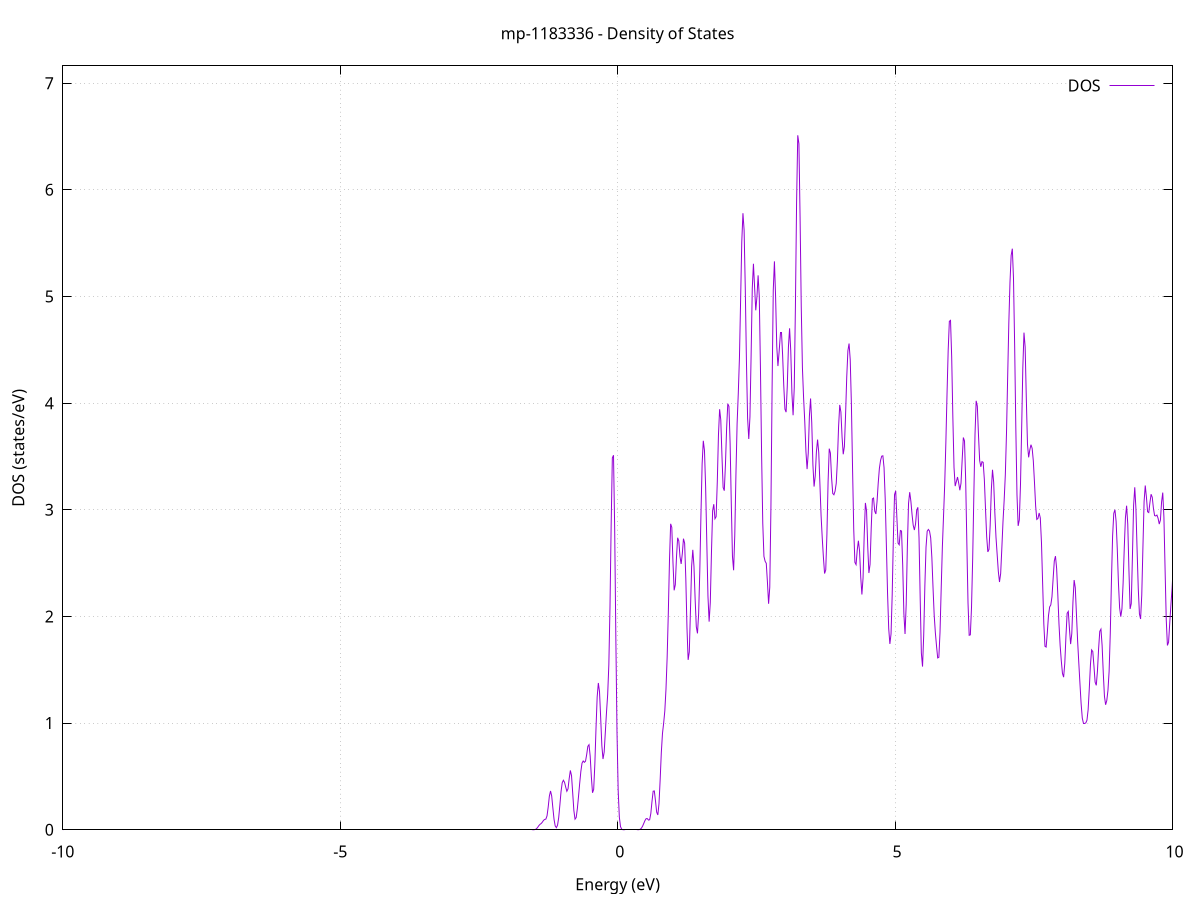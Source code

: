 set title 'mp-1183336 - Density of States'
set xlabel 'Energy (eV)'
set ylabel 'DOS (states/eV)'
set grid
set xrange [-10:10]
set yrange [0:7.162]
set xzeroaxis lt -1
set terminal png size 800,600
set output 'mp-1183336_dos_gnuplot.png'
plot '-' using 1:2 with lines title 'DOS'
-28.258300 0.000000
-28.237300 0.000000
-28.216300 0.000000
-28.195300 0.000000
-28.174300 0.000000
-28.153200 0.000000
-28.132200 0.000000
-28.111200 0.000000
-28.090200 0.000000
-28.069200 0.000000
-28.048200 0.000000
-28.027100 0.000000
-28.006100 0.000000
-27.985100 0.000000
-27.964100 0.000000
-27.943100 0.000000
-27.922100 0.000000
-27.901000 0.000000
-27.880000 0.000000
-27.859000 0.000000
-27.838000 0.000000
-27.817000 0.000000
-27.796000 0.000000
-27.774900 0.000000
-27.753900 0.000000
-27.732900 0.000000
-27.711900 0.000000
-27.690900 0.000000
-27.669900 0.000000
-27.648800 0.000000
-27.627800 0.000000
-27.606800 0.000000
-27.585800 0.000000
-27.564800 0.000000
-27.543800 0.000000
-27.522700 0.000000
-27.501700 0.000000
-27.480700 0.000000
-27.459700 0.000000
-27.438700 0.000000
-27.417700 0.000000
-27.396600 0.000000
-27.375600 0.000000
-27.354600 0.000000
-27.333600 0.000000
-27.312600 0.000000
-27.291600 0.000000
-27.270500 0.000000
-27.249500 0.000000
-27.228500 0.000000
-27.207500 0.000000
-27.186500 0.000000
-27.165400 0.000000
-27.144400 0.000000
-27.123400 0.000000
-27.102400 0.000000
-27.081400 0.000000
-27.060400 0.000000
-27.039300 0.000000
-27.018300 0.000000
-26.997300 0.000000
-26.976300 0.000000
-26.955300 0.000000
-26.934300 0.000000
-26.913200 0.000000
-26.892200 0.000000
-26.871200 0.000000
-26.850200 0.000000
-26.829200 0.000000
-26.808200 0.000000
-26.787100 0.000000
-26.766100 0.000000
-26.745100 0.000000
-26.724100 0.000000
-26.703100 0.000000
-26.682100 0.000000
-26.661000 0.000000
-26.640000 0.000000
-26.619000 0.000000
-26.598000 0.000000
-26.577000 0.000000
-26.556000 0.000000
-26.534900 0.000000
-26.513900 0.000000
-26.492900 0.000100
-26.471900 0.000700
-26.450900 0.006600
-26.429900 0.047400
-26.408800 0.251800
-26.387800 0.999600
-26.366800 3.003700
-26.345800 6.962300
-26.324800 12.809300
-26.303800 19.345900
-26.282700 24.530800
-26.261700 25.966700
-26.240700 22.266200
-26.219700 14.938700
-26.198700 7.639700
-26.177700 2.930700
-26.156600 0.835400
-26.135600 0.175900
-26.114600 0.027200
-26.093600 0.003100
-26.072600 0.000300
-26.051600 0.000000
-26.030500 0.000000
-26.009500 0.000000
-25.988500 0.000000
-25.967500 0.000000
-25.946500 0.000000
-25.925500 0.000000
-25.904400 0.000000
-25.883400 0.000000
-25.862400 0.000000
-25.841400 0.000000
-25.820400 0.000000
-25.799300 0.000000
-25.778300 0.000000
-25.757300 0.000000
-25.736300 0.000000
-25.715300 0.000000
-25.694300 0.000000
-25.673200 0.000000
-25.652200 0.000000
-25.631200 0.000000
-25.610200 0.000000
-25.589200 0.000000
-25.568200 0.000000
-25.547100 0.000000
-25.526100 0.000000
-25.505100 0.000000
-25.484100 0.000000
-25.463100 0.000000
-25.442100 0.000000
-25.421000 0.000000
-25.400000 0.000000
-25.379000 0.000000
-25.358000 0.000000
-25.337000 0.000000
-25.316000 0.000000
-25.294900 0.000000
-25.273900 0.000000
-25.252900 0.000000
-25.231900 0.000000
-25.210900 0.000000
-25.189900 0.000000
-25.168800 0.000000
-25.147800 0.000000
-25.126800 0.000000
-25.105800 0.000000
-25.084800 0.000000
-25.063800 0.000000
-25.042700 0.000000
-25.021700 0.000000
-25.000700 0.000000
-24.979700 0.000000
-24.958700 0.000000
-24.937700 0.000000
-24.916600 0.000000
-24.895600 0.000000
-24.874600 0.000000
-24.853600 0.000000
-24.832600 0.000000
-24.811600 0.000800
-24.790500 0.009600
-24.769500 0.086000
-24.748500 0.546600
-24.727500 2.463600
-24.706500 7.884000
-24.685500 17.921300
-24.664400 28.945300
-24.643400 33.225400
-24.622400 27.107500
-24.601400 15.719000
-24.580400 6.477500
-24.559300 1.896400
-24.538300 0.394300
-24.517300 0.058200
-24.496300 0.006100
-24.475300 0.000500
-24.454300 0.000000
-24.433200 0.000000
-24.412200 0.000000
-24.391200 0.000000
-24.370200 0.000000
-24.349200 0.000000
-24.328200 0.000000
-24.307100 0.000000
-24.286100 0.000000
-24.265100 0.000000
-24.244100 0.000000
-24.223100 0.000000
-24.202100 0.000000
-24.181000 0.000000
-24.160000 0.000000
-24.139000 0.000000
-24.118000 0.000000
-24.097000 0.000000
-24.076000 0.000000
-24.054900 0.000000
-24.033900 0.000000
-24.012900 0.000000
-23.991900 0.000000
-23.970900 0.000000
-23.949900 0.000000
-23.928800 0.000000
-23.907800 0.000000
-23.886800 0.000000
-23.865800 0.000000
-23.844800 0.000000
-23.823800 0.000000
-23.802700 0.000000
-23.781700 0.000000
-23.760700 0.000000
-23.739700 0.000000
-23.718700 0.000000
-23.697700 0.000000
-23.676600 0.000000
-23.655600 0.000000
-23.634600 0.000000
-23.613600 0.000000
-23.592600 0.000000
-23.571600 0.000000
-23.550500 0.000000
-23.529500 0.000000
-23.508500 0.000000
-23.487500 0.000000
-23.466500 0.000000
-23.445500 0.000000
-23.424400 0.000000
-23.403400 0.000000
-23.382400 0.000000
-23.361400 0.000000
-23.340400 0.000000
-23.319400 0.000000
-23.298300 0.000000
-23.277300 0.000000
-23.256300 0.000000
-23.235300 0.000000
-23.214300 0.000000
-23.193200 0.000000
-23.172200 0.000000
-23.151200 0.000000
-23.130200 0.000000
-23.109200 0.000000
-23.088200 0.000000
-23.067100 0.000000
-23.046100 0.000000
-23.025100 0.000000
-23.004100 0.000000
-22.983100 0.000000
-22.962100 0.000000
-22.941000 0.000000
-22.920000 0.000000
-22.899000 0.000000
-22.878000 0.000000
-22.857000 0.000000
-22.836000 0.000000
-22.814900 0.000000
-22.793900 0.000000
-22.772900 0.000000
-22.751900 0.000000
-22.730900 0.000000
-22.709900 0.000000
-22.688800 0.000000
-22.667800 0.000000
-22.646800 0.000000
-22.625800 0.000000
-22.604800 0.000000
-22.583800 0.000000
-22.562700 0.000000
-22.541700 0.000000
-22.520700 0.000000
-22.499700 0.000000
-22.478700 0.000000
-22.457700 0.000000
-22.436600 0.000000
-22.415600 0.000000
-22.394600 0.000000
-22.373600 0.000000
-22.352600 0.000000
-22.331600 0.000000
-22.310500 0.000000
-22.289500 0.000000
-22.268500 0.000000
-22.247500 0.000000
-22.226500 0.000000
-22.205500 0.000000
-22.184400 0.000000
-22.163400 0.000000
-22.142400 0.000000
-22.121400 0.000000
-22.100400 0.000000
-22.079400 0.000000
-22.058300 0.000000
-22.037300 0.000000
-22.016300 0.000000
-21.995300 0.000000
-21.974300 0.000000
-21.953200 0.000000
-21.932200 0.000000
-21.911200 0.000000
-21.890200 0.000000
-21.869200 0.000000
-21.848200 0.000000
-21.827100 0.000000
-21.806100 0.000000
-21.785100 0.000000
-21.764100 0.000000
-21.743100 0.000000
-21.722100 0.000000
-21.701000 0.000000
-21.680000 0.000000
-21.659000 0.000000
-21.638000 0.000000
-21.617000 0.000000
-21.596000 0.000000
-21.574900 0.000000
-21.553900 0.000000
-21.532900 0.000000
-21.511900 0.000000
-21.490900 0.000000
-21.469900 0.000000
-21.448800 0.000000
-21.427800 0.000000
-21.406800 0.000000
-21.385800 0.000000
-21.364800 0.000000
-21.343800 0.000000
-21.322700 0.000000
-21.301700 0.000000
-21.280700 0.000000
-21.259700 0.000000
-21.238700 0.000000
-21.217700 0.000000
-21.196600 0.000000
-21.175600 0.000000
-21.154600 0.000000
-21.133600 0.000000
-21.112600 0.000000
-21.091600 0.000000
-21.070500 0.000000
-21.049500 0.000000
-21.028500 0.000000
-21.007500 0.000000
-20.986500 0.000000
-20.965500 0.000000
-20.944400 0.000000
-20.923400 0.000000
-20.902400 0.000000
-20.881400 0.000000
-20.860400 0.000000
-20.839400 0.000000
-20.818300 0.000000
-20.797300 0.000000
-20.776300 0.000000
-20.755300 0.000000
-20.734300 0.000000
-20.713300 0.000000
-20.692200 0.000000
-20.671200 0.000000
-20.650200 0.000000
-20.629200 0.000000
-20.608200 0.000000
-20.587100 0.000000
-20.566100 0.000000
-20.545100 0.000000
-20.524100 0.000000
-20.503100 0.000000
-20.482100 0.000000
-20.461000 0.000000
-20.440000 0.000000
-20.419000 0.000000
-20.398000 0.000000
-20.377000 0.000000
-20.356000 0.000000
-20.334900 0.000000
-20.313900 0.000000
-20.292900 0.000000
-20.271900 0.000000
-20.250900 0.000000
-20.229900 0.000000
-20.208800 0.000000
-20.187800 0.000000
-20.166800 0.000000
-20.145800 0.000000
-20.124800 0.000000
-20.103800 0.000000
-20.082700 0.000000
-20.061700 0.000000
-20.040700 0.000000
-20.019700 0.000000
-19.998700 0.000000
-19.977700 0.000000
-19.956600 0.000000
-19.935600 0.000000
-19.914600 0.000000
-19.893600 0.000000
-19.872600 0.000000
-19.851600 0.000000
-19.830500 0.000000
-19.809500 0.000000
-19.788500 0.000000
-19.767500 0.000000
-19.746500 0.000000
-19.725500 0.000000
-19.704400 0.000000
-19.683400 0.000000
-19.662400 0.000000
-19.641400 0.000000
-19.620400 0.000000
-19.599400 0.000000
-19.578300 0.000000
-19.557300 0.000000
-19.536300 0.000000
-19.515300 0.000000
-19.494300 0.000000
-19.473300 0.000000
-19.452200 0.000000
-19.431200 0.000000
-19.410200 0.000000
-19.389200 0.000000
-19.368200 0.000000
-19.347200 0.000000
-19.326100 0.000000
-19.305100 0.000000
-19.284100 0.000000
-19.263100 0.000000
-19.242100 0.000000
-19.221000 0.000000
-19.200000 0.000000
-19.179000 0.000000
-19.158000 0.000000
-19.137000 0.000000
-19.116000 0.000000
-19.094900 0.000000
-19.073900 0.000000
-19.052900 0.000000
-19.031900 0.000000
-19.010900 0.000000
-18.989900 0.000000
-18.968800 0.000000
-18.947800 0.000000
-18.926800 0.000000
-18.905800 0.000000
-18.884800 0.000000
-18.863800 0.000000
-18.842700 0.000000
-18.821700 0.000000
-18.800700 0.000000
-18.779700 0.000000
-18.758700 0.000000
-18.737700 0.000000
-18.716600 0.000000
-18.695600 0.000000
-18.674600 0.000000
-18.653600 0.000000
-18.632600 0.000000
-18.611600 0.000000
-18.590500 0.000000
-18.569500 0.000000
-18.548500 0.000000
-18.527500 0.000000
-18.506500 0.000000
-18.485500 0.000000
-18.464400 0.000000
-18.443400 0.000000
-18.422400 0.000000
-18.401400 0.000000
-18.380400 0.000000
-18.359400 0.000000
-18.338300 0.000000
-18.317300 0.000000
-18.296300 0.000000
-18.275300 0.000000
-18.254300 0.000000
-18.233300 0.000000
-18.212200 0.000000
-18.191200 0.000000
-18.170200 0.000000
-18.149200 0.000000
-18.128200 0.000000
-18.107200 0.000000
-18.086100 0.000000
-18.065100 0.000000
-18.044100 0.000000
-18.023100 0.000000
-18.002100 0.000000
-17.981000 0.000000
-17.960000 0.000000
-17.939000 0.000000
-17.918000 0.000000
-17.897000 0.000000
-17.876000 0.000000
-17.854900 0.000000
-17.833900 0.000000
-17.812900 0.000000
-17.791900 0.000000
-17.770900 0.000000
-17.749900 0.000000
-17.728800 0.000000
-17.707800 0.000000
-17.686800 0.000000
-17.665800 0.000000
-17.644800 0.000000
-17.623800 0.000000
-17.602700 0.000000
-17.581700 0.000000
-17.560700 0.000000
-17.539700 0.000000
-17.518700 0.000000
-17.497700 0.000000
-17.476600 0.000000
-17.455600 0.000000
-17.434600 0.000000
-17.413600 0.000000
-17.392600 0.000000
-17.371600 0.000000
-17.350500 0.000000
-17.329500 0.000000
-17.308500 0.000000
-17.287500 0.000000
-17.266500 0.000000
-17.245500 0.000000
-17.224400 0.000000
-17.203400 0.000000
-17.182400 0.000000
-17.161400 0.000000
-17.140400 0.000000
-17.119400 0.000000
-17.098300 0.000000
-17.077300 0.000000
-17.056300 0.000000
-17.035300 0.000000
-17.014300 0.000000
-16.993300 0.000000
-16.972200 0.000000
-16.951200 0.000000
-16.930200 0.000000
-16.909200 0.000000
-16.888200 0.000000
-16.867200 0.000000
-16.846100 0.000000
-16.825100 0.000000
-16.804100 0.000000
-16.783100 0.000000
-16.762100 0.000000
-16.741100 0.000000
-16.720000 0.000000
-16.699000 0.000000
-16.678000 0.000000
-16.657000 0.000000
-16.636000 0.000000
-16.614900 0.000000
-16.593900 0.000000
-16.572900 0.000000
-16.551900 0.000000
-16.530900 0.000000
-16.509900 0.000000
-16.488800 0.000000
-16.467800 0.000000
-16.446800 0.000000
-16.425800 0.000000
-16.404800 0.000000
-16.383800 0.000000
-16.362700 0.000000
-16.341700 0.000000
-16.320700 0.000000
-16.299700 0.000000
-16.278700 0.000000
-16.257700 0.000000
-16.236600 0.000000
-16.215600 0.000000
-16.194600 0.000000
-16.173600 0.000000
-16.152600 0.000000
-16.131600 0.000000
-16.110500 0.000000
-16.089500 0.000000
-16.068500 0.000000
-16.047500 0.000000
-16.026500 0.000000
-16.005500 0.000000
-15.984400 0.000000
-15.963400 0.000000
-15.942400 0.000000
-15.921400 0.000000
-15.900400 0.000000
-15.879400 0.000000
-15.858300 0.000000
-15.837300 0.000000
-15.816300 0.000000
-15.795300 0.000000
-15.774300 0.000000
-15.753300 0.000000
-15.732200 0.000000
-15.711200 0.000000
-15.690200 0.000000
-15.669200 0.000000
-15.648200 0.000000
-15.627200 0.000000
-15.606100 0.000000
-15.585100 0.000000
-15.564100 0.000000
-15.543100 0.000000
-15.522100 0.000000
-15.501100 0.000000
-15.480000 0.000000
-15.459000 0.000000
-15.438000 0.000000
-15.417000 0.000000
-15.396000 0.000000
-15.374900 0.000000
-15.353900 0.000000
-15.332900 0.000000
-15.311900 0.000000
-15.290900 0.000000
-15.269900 0.000000
-15.248800 0.000000
-15.227800 0.000000
-15.206800 0.000000
-15.185800 0.000000
-15.164800 0.000000
-15.143800 0.000000
-15.122700 0.000000
-15.101700 0.000000
-15.080700 0.000000
-15.059700 0.000000
-15.038700 0.000000
-15.017700 0.000000
-14.996600 0.000000
-14.975600 0.000000
-14.954600 0.000000
-14.933600 0.000000
-14.912600 0.000000
-14.891600 0.000000
-14.870500 0.000000
-14.849500 0.000000
-14.828500 0.000000
-14.807500 0.000000
-14.786500 0.000000
-14.765500 0.000000
-14.744400 0.000000
-14.723400 0.000000
-14.702400 0.000000
-14.681400 0.000000
-14.660400 0.000000
-14.639400 0.000000
-14.618300 0.000000
-14.597300 0.000000
-14.576300 0.000000
-14.555300 0.000000
-14.534300 0.000000
-14.513300 0.000000
-14.492200 0.000000
-14.471200 0.000000
-14.450200 0.000000
-14.429200 0.000000
-14.408200 0.000000
-14.387200 0.000000
-14.366100 0.000000
-14.345100 0.000000
-14.324100 0.000000
-14.303100 0.000000
-14.282100 0.000000
-14.261100 0.000000
-14.240000 0.000000
-14.219000 0.000000
-14.198000 0.000000
-14.177000 0.000000
-14.156000 0.000000
-14.135000 0.000000
-14.113900 0.000000
-14.092900 0.000000
-14.071900 0.000000
-14.050900 0.000000
-14.029900 0.000000
-14.008800 0.000000
-13.987800 0.000000
-13.966800 0.000000
-13.945800 0.000000
-13.924800 0.000000
-13.903800 0.000000
-13.882700 0.000000
-13.861700 0.000000
-13.840700 0.000000
-13.819700 0.000000
-13.798700 0.000000
-13.777700 0.000000
-13.756600 0.000000
-13.735600 0.000000
-13.714600 0.000000
-13.693600 0.000000
-13.672600 0.000000
-13.651600 0.000000
-13.630500 0.000000
-13.609500 0.000000
-13.588500 0.000000
-13.567500 0.000000
-13.546500 0.000000
-13.525500 0.000000
-13.504400 0.000000
-13.483400 0.000000
-13.462400 0.000000
-13.441400 0.000000
-13.420400 0.000000
-13.399400 0.000000
-13.378300 0.000000
-13.357300 0.000000
-13.336300 0.000000
-13.315300 0.000000
-13.294300 0.000000
-13.273300 0.000000
-13.252200 0.000000
-13.231200 0.000000
-13.210200 0.000000
-13.189200 0.000000
-13.168200 0.000000
-13.147200 0.000000
-13.126100 0.000000
-13.105100 0.000000
-13.084100 0.000000
-13.063100 0.000000
-13.042100 0.000000
-13.021100 0.000000
-13.000000 0.000000
-12.979000 0.000000
-12.958000 0.000000
-12.937000 0.000000
-12.916000 0.000000
-12.895000 0.000000
-12.873900 0.000000
-12.852900 0.000000
-12.831900 0.000000
-12.810900 0.000000
-12.789900 0.000000
-12.768900 0.000000
-12.747800 0.000000
-12.726800 0.000000
-12.705800 0.000000
-12.684800 0.000000
-12.663800 0.000000
-12.642700 0.000000
-12.621700 0.000000
-12.600700 0.000000
-12.579700 0.000000
-12.558700 0.000000
-12.537700 0.000000
-12.516600 0.000000
-12.495600 0.000000
-12.474600 0.000000
-12.453600 0.000000
-12.432600 0.000000
-12.411600 0.000000
-12.390500 0.000000
-12.369500 0.000000
-12.348500 0.000000
-12.327500 0.000000
-12.306500 0.000000
-12.285500 0.000000
-12.264400 0.000000
-12.243400 0.000000
-12.222400 0.000000
-12.201400 0.000000
-12.180400 0.000100
-12.159400 0.000600
-12.138300 0.004700
-12.117300 0.026800
-12.096300 0.112400
-12.075300 0.352000
-12.054300 0.838500
-12.033300 1.568100
-12.012200 2.422600
-11.991200 3.296500
-11.970200 4.200200
-11.949200 5.225800
-11.928200 6.440200
-11.907200 7.741700
-11.886100 8.860100
-11.865100 9.639900
-11.844100 10.228500
-11.823100 10.886500
-11.802100 11.762700
-11.781100 12.759500
-11.760000 13.387800
-11.739000 13.023000
-11.718000 11.627800
-11.697000 10.053800
-11.676000 9.315500
-11.655000 9.640000
-11.633900 10.488000
-11.612900 11.357600
-11.591900 12.227600
-11.570900 13.194200
-11.549900 14.014700
-11.528900 14.366700
-11.507800 14.399500
-11.486800 14.630700
-11.465800 15.341300
-11.444800 16.432700
-11.423800 17.849900
-11.402700 19.607000
-11.381700 21.196200
-11.360700 21.387200
-11.339700 19.034400
-11.318700 14.260500
-11.297700 8.685500
-11.276600 4.193100
-11.255600 1.574600
-11.234600 0.453000
-11.213600 0.098600
-11.192600 0.016100
-11.171600 0.001900
-11.150500 0.000200
-11.129500 0.000000
-11.108500 0.000000
-11.087500 0.000000
-11.066500 0.000000
-11.045500 0.000000
-11.024400 0.000000
-11.003400 0.000000
-10.982400 0.000000
-10.961400 0.000000
-10.940400 0.000000
-10.919400 0.000000
-10.898300 0.000000
-10.877300 0.000000
-10.856300 0.000000
-10.835300 0.000000
-10.814300 0.000000
-10.793300 0.000000
-10.772200 0.000000
-10.751200 0.000000
-10.730200 0.000000
-10.709200 0.000000
-10.688200 0.000000
-10.667200 0.000000
-10.646100 0.000000
-10.625100 0.000000
-10.604100 0.000000
-10.583100 0.000000
-10.562100 0.000000
-10.541100 0.000000
-10.520000 0.000000
-10.499000 0.000000
-10.478000 0.000000
-10.457000 0.000000
-10.436000 0.000000
-10.415000 0.000000
-10.393900 0.000000
-10.372900 0.000000
-10.351900 0.000000
-10.330900 0.000000
-10.309900 0.000000
-10.288900 0.000000
-10.267800 0.000000
-10.246800 0.000000
-10.225800 0.000000
-10.204800 0.000000
-10.183800 0.000000
-10.162800 0.000000
-10.141700 0.000000
-10.120700 0.000000
-10.099700 0.000000
-10.078700 0.000000
-10.057700 0.000000
-10.036600 0.000000
-10.015600 0.000000
-9.994600 0.000000
-9.973600 0.000000
-9.952600 0.000000
-9.931600 0.000000
-9.910500 0.000000
-9.889500 0.000000
-9.868500 0.000000
-9.847500 0.000000
-9.826500 0.000000
-9.805500 0.000000
-9.784400 0.000000
-9.763400 0.000000
-9.742400 0.000000
-9.721400 0.000000
-9.700400 0.000000
-9.679400 0.000000
-9.658300 0.000000
-9.637300 0.000000
-9.616300 0.000000
-9.595300 0.000000
-9.574300 0.000000
-9.553300 0.000000
-9.532200 0.000000
-9.511200 0.000000
-9.490200 0.000000
-9.469200 0.000000
-9.448200 0.000000
-9.427200 0.000000
-9.406100 0.000000
-9.385100 0.000000
-9.364100 0.000000
-9.343100 0.000000
-9.322100 0.000000
-9.301100 0.000000
-9.280000 0.000000
-9.259000 0.000000
-9.238000 0.000000
-9.217000 0.000000
-9.196000 0.000000
-9.175000 0.000000
-9.153900 0.000000
-9.132900 0.000000
-9.111900 0.000000
-9.090900 0.000000
-9.069900 0.000000
-9.048900 0.000000
-9.027800 0.000000
-9.006800 0.000000
-8.985800 0.000000
-8.964800 0.000000
-8.943800 0.000000
-8.922800 0.000000
-8.901700 0.000000
-8.880700 0.000000
-8.859700 0.000000
-8.838700 0.000000
-8.817700 0.000000
-8.796600 0.000000
-8.775600 0.000000
-8.754600 0.000000
-8.733600 0.000000
-8.712600 0.000000
-8.691600 0.000000
-8.670500 0.000000
-8.649500 0.000000
-8.628500 0.000000
-8.607500 0.000000
-8.586500 0.000000
-8.565500 0.000000
-8.544400 0.000000
-8.523400 0.000000
-8.502400 0.000000
-8.481400 0.000000
-8.460400 0.000000
-8.439400 0.000000
-8.418300 0.000000
-8.397300 0.000000
-8.376300 0.000000
-8.355300 0.000000
-8.334300 0.000000
-8.313300 0.000000
-8.292200 0.000000
-8.271200 0.000000
-8.250200 0.000000
-8.229200 0.000000
-8.208200 0.000000
-8.187200 0.000000
-8.166100 0.000000
-8.145100 0.000000
-8.124100 0.000000
-8.103100 0.000000
-8.082100 0.000000
-8.061100 0.000000
-8.040000 0.000000
-8.019000 0.000000
-7.998000 0.000000
-7.977000 0.000000
-7.956000 0.000000
-7.935000 0.000000
-7.913900 0.000000
-7.892900 0.000000
-7.871900 0.000000
-7.850900 0.000000
-7.829900 0.000000
-7.808900 0.000000
-7.787800 0.000000
-7.766800 0.000000
-7.745800 0.000000
-7.724800 0.000000
-7.703800 0.000000
-7.682800 0.000000
-7.661700 0.000000
-7.640700 0.000000
-7.619700 0.000000
-7.598700 0.000000
-7.577700 0.000000
-7.556700 0.000000
-7.535600 0.000000
-7.514600 0.000000
-7.493600 0.000000
-7.472600 0.000000
-7.451600 0.000000
-7.430500 0.000000
-7.409500 0.000000
-7.388500 0.000000
-7.367500 0.000000
-7.346500 0.000000
-7.325500 0.000000
-7.304400 0.000000
-7.283400 0.000000
-7.262400 0.000000
-7.241400 0.000000
-7.220400 0.000000
-7.199400 0.000000
-7.178300 0.000000
-7.157300 0.000000
-7.136300 0.000000
-7.115300 0.000000
-7.094300 0.000000
-7.073300 0.000000
-7.052200 0.000000
-7.031200 0.000000
-7.010200 0.000000
-6.989200 0.000000
-6.968200 0.000000
-6.947200 0.000000
-6.926100 0.000000
-6.905100 0.000000
-6.884100 0.000000
-6.863100 0.000000
-6.842100 0.000000
-6.821100 0.000000
-6.800000 0.000000
-6.779000 0.000000
-6.758000 0.000000
-6.737000 0.000000
-6.716000 0.000000
-6.695000 0.000000
-6.673900 0.000000
-6.652900 0.000000
-6.631900 0.000000
-6.610900 0.000000
-6.589900 0.000000
-6.568900 0.000000
-6.547800 0.000000
-6.526800 0.000000
-6.505800 0.000000
-6.484800 0.000000
-6.463800 0.000000
-6.442800 0.000000
-6.421700 0.000000
-6.400700 0.000000
-6.379700 0.000000
-6.358700 0.000000
-6.337700 0.000000
-6.316700 0.000000
-6.295600 0.000000
-6.274600 0.000000
-6.253600 0.000000
-6.232600 0.000000
-6.211600 0.000000
-6.190600 0.000000
-6.169500 0.000000
-6.148500 0.000000
-6.127500 0.000000
-6.106500 0.000000
-6.085500 0.000000
-6.064400 0.000000
-6.043400 0.000000
-6.022400 0.000000
-6.001400 0.000000
-5.980400 0.000000
-5.959400 0.000000
-5.938300 0.000000
-5.917300 0.000000
-5.896300 0.000000
-5.875300 0.000000
-5.854300 0.000000
-5.833300 0.000000
-5.812200 0.000000
-5.791200 0.000000
-5.770200 0.000000
-5.749200 0.000000
-5.728200 0.000000
-5.707200 0.000000
-5.686100 0.000000
-5.665100 0.000000
-5.644100 0.000000
-5.623100 0.000000
-5.602100 0.000000
-5.581100 0.000000
-5.560000 0.000000
-5.539000 0.000000
-5.518000 0.000000
-5.497000 0.000000
-5.476000 0.000000
-5.455000 0.000000
-5.433900 0.000000
-5.412900 0.000000
-5.391900 0.000000
-5.370900 0.000000
-5.349900 0.000000
-5.328900 0.000000
-5.307800 0.000000
-5.286800 0.000000
-5.265800 0.000000
-5.244800 0.000000
-5.223800 0.000000
-5.202800 0.000000
-5.181700 0.000000
-5.160700 0.000000
-5.139700 0.000000
-5.118700 0.000000
-5.097700 0.000000
-5.076700 0.000000
-5.055600 0.000000
-5.034600 0.000000
-5.013600 0.000000
-4.992600 0.000000
-4.971600 0.000000
-4.950600 0.000000
-4.929500 0.000000
-4.908500 0.000000
-4.887500 0.000000
-4.866500 0.000000
-4.845500 0.000000
-4.824400 0.000000
-4.803400 0.000000
-4.782400 0.000000
-4.761400 0.000000
-4.740400 0.000000
-4.719400 0.000000
-4.698300 0.000000
-4.677300 0.000000
-4.656300 0.000000
-4.635300 0.000000
-4.614300 0.000000
-4.593300 0.000000
-4.572200 0.000000
-4.551200 0.000000
-4.530200 0.000000
-4.509200 0.000000
-4.488200 0.000000
-4.467200 0.000000
-4.446100 0.000000
-4.425100 0.000000
-4.404100 0.000000
-4.383100 0.000000
-4.362100 0.000000
-4.341100 0.000000
-4.320000 0.000000
-4.299000 0.000000
-4.278000 0.000000
-4.257000 0.000000
-4.236000 0.000000
-4.215000 0.000000
-4.193900 0.000000
-4.172900 0.000000
-4.151900 0.000000
-4.130900 0.000000
-4.109900 0.000000
-4.088900 0.000000
-4.067800 0.000000
-4.046800 0.000000
-4.025800 0.000000
-4.004800 0.000000
-3.983800 0.000000
-3.962800 0.000000
-3.941700 0.000000
-3.920700 0.000000
-3.899700 0.000000
-3.878700 0.000000
-3.857700 0.000000
-3.836700 0.000000
-3.815600 0.000000
-3.794600 0.000000
-3.773600 0.000000
-3.752600 0.000000
-3.731600 0.000000
-3.710600 0.000000
-3.689500 0.000000
-3.668500 0.000000
-3.647500 0.000000
-3.626500 0.000000
-3.605500 0.000000
-3.584500 0.000000
-3.563400 0.000000
-3.542400 0.000000
-3.521400 0.000000
-3.500400 0.000000
-3.479400 0.000000
-3.458300 0.000000
-3.437300 0.000000
-3.416300 0.000000
-3.395300 0.000000
-3.374300 0.000000
-3.353300 0.000000
-3.332200 0.000000
-3.311200 0.000000
-3.290200 0.000000
-3.269200 0.000000
-3.248200 0.000000
-3.227200 0.000000
-3.206100 0.000000
-3.185100 0.000000
-3.164100 0.000000
-3.143100 0.000000
-3.122100 0.000000
-3.101100 0.000000
-3.080000 0.000000
-3.059000 0.000000
-3.038000 0.000000
-3.017000 0.000000
-2.996000 0.000000
-2.975000 0.000000
-2.953900 0.000000
-2.932900 0.000000
-2.911900 0.000000
-2.890900 0.000000
-2.869900 0.000000
-2.848900 0.000000
-2.827800 0.000000
-2.806800 0.000000
-2.785800 0.000000
-2.764800 0.000000
-2.743800 0.000000
-2.722800 0.000000
-2.701700 0.000000
-2.680700 0.000000
-2.659700 0.000000
-2.638700 0.000000
-2.617700 0.000000
-2.596700 0.000000
-2.575600 0.000000
-2.554600 0.000000
-2.533600 0.000000
-2.512600 0.000000
-2.491600 0.000000
-2.470600 0.000000
-2.449500 0.000000
-2.428500 0.000000
-2.407500 0.000000
-2.386500 0.000000
-2.365500 0.000000
-2.344500 0.000000
-2.323400 0.000000
-2.302400 0.000000
-2.281400 0.000000
-2.260400 0.000000
-2.239400 0.000000
-2.218300 0.000000
-2.197300 0.000000
-2.176300 0.000000
-2.155300 0.000000
-2.134300 0.000000
-2.113300 0.000000
-2.092200 0.000000
-2.071200 0.000000
-2.050200 0.000000
-2.029200 0.000000
-2.008200 0.000000
-1.987200 0.000000
-1.966100 0.000000
-1.945100 0.000000
-1.924100 0.000000
-1.903100 0.000000
-1.882100 0.000000
-1.861100 0.000000
-1.840000 0.000000
-1.819000 0.000000
-1.798000 0.000000
-1.777000 0.000000
-1.756000 0.000000
-1.735000 0.000000
-1.713900 0.000000
-1.692900 0.000000
-1.671900 0.000000
-1.650900 0.000000
-1.629900 0.000000
-1.608900 0.000000
-1.587800 0.000000
-1.566800 0.000000
-1.545800 0.000000
-1.524800 0.000100
-1.503800 0.000700
-1.482800 0.003100
-1.461700 0.010100
-1.440700 0.023300
-1.419700 0.039300
-1.398700 0.051000
-1.377700 0.058900
-1.356700 0.071700
-1.335600 0.088500
-1.314600 0.096800
-1.293600 0.100100
-1.272600 0.130900
-1.251600 0.213000
-1.230600 0.315100
-1.209500 0.363800
-1.188500 0.316200
-1.167500 0.204700
-1.146500 0.098200
-1.125500 0.036500
-1.104500 0.019700
-1.083400 0.042900
-1.062400 0.113700
-1.041400 0.230800
-1.020400 0.356800
-0.999400 0.440000
-0.978400 0.464200
-0.957300 0.445600
-0.936300 0.400700
-0.915300 0.361000
-0.894300 0.383800
-0.873300 0.479900
-0.852200 0.556300
-0.831200 0.507300
-0.810200 0.345800
-0.789200 0.181200
-0.768200 0.099400
-0.747200 0.114400
-0.726100 0.198100
-0.705100 0.313400
-0.684100 0.434900
-0.663100 0.547200
-0.642100 0.624500
-0.621100 0.645100
-0.600000 0.632300
-0.579000 0.643000
-0.558000 0.704900
-0.537000 0.782400
-0.516000 0.797700
-0.495000 0.691400
-0.473900 0.496400
-0.452900 0.346900
-0.431900 0.378300
-0.410900 0.615000
-0.389900 0.954400
-0.368900 1.246600
-0.347800 1.376100
-0.326800 1.294200
-0.305800 1.050300
-0.284800 0.789600
-0.263800 0.663300
-0.242800 0.728600
-0.221700 0.916000
-0.200700 1.102900
-0.179700 1.267300
-0.158700 1.547300
-0.137700 2.096300
-0.116700 2.862700
-0.095600 3.486800
-0.074600 3.511400
-0.053600 2.826300
-0.032600 1.803000
-0.011600 0.914600
0.009400 0.370200
0.030500 0.119100
0.051500 0.030000
0.072500 0.005800
0.093500 0.000900
0.114500 0.000100
0.135500 0.000000
0.156600 0.000000
0.177600 0.000000
0.198600 0.000000
0.219600 0.000000
0.240600 0.000000
0.261600 0.000000
0.282700 0.000000
0.303700 0.000000
0.324700 0.000000
0.345700 0.000000
0.366700 0.000200
0.387700 0.001400
0.408800 0.005500
0.429800 0.016100
0.450800 0.035400
0.471800 0.061000
0.492800 0.086800
0.513900 0.104300
0.534900 0.104400
0.555900 0.090800
0.576900 0.094000
0.597900 0.152600
0.618900 0.264600
0.640000 0.361700
0.661000 0.364100
0.682000 0.271100
0.703000 0.165500
0.724000 0.139100
0.745000 0.243100
0.766100 0.467600
0.787100 0.724300
0.808100 0.903500
0.829100 0.999300
0.850100 1.113700
0.871100 1.317400
0.892200 1.615900
0.913200 2.031000
0.934200 2.523500
0.955200 2.868600
0.976200 2.835100
0.997200 2.506600
1.018300 2.245000
1.039300 2.297200
1.060300 2.554800
1.081300 2.737800
1.102300 2.708000
1.123300 2.561800
1.144400 2.492100
1.165400 2.588100
1.186400 2.729200
1.207400 2.686300
1.228400 2.357700
1.249400 1.894000
1.270500 1.593000
1.291500 1.667600
1.312500 2.059100
1.333500 2.470800
1.354500 2.624700
1.375500 2.471700
1.396600 2.162800
1.417600 1.903100
1.438600 1.841400
1.459600 2.024000
1.480600 2.426200
1.501600 2.959400
1.522700 3.431700
1.543700 3.646900
1.564700 3.556800
1.585700 3.213800
1.606700 2.698800
1.627700 2.191300
1.648800 1.951300
1.669800 2.130000
1.690800 2.597300
1.711800 2.990900
1.732800 3.052300
1.753900 2.916000
1.774900 2.935300
1.795900 3.261600
1.816900 3.701400
1.837900 3.942900
1.858900 3.841400
1.880000 3.507200
1.901000 3.209400
1.922000 3.179200
1.943000 3.424900
1.964000 3.763200
1.985000 3.994000
2.006100 3.969400
2.027100 3.623900
2.048100 3.062200
2.069100 2.565100
2.090100 2.433000
2.111100 2.763400
2.132200 3.338600
2.153200 3.809900
2.174200 4.090600
2.195200 4.425600
2.216200 4.965900
2.237200 5.514400
2.258300 5.780600
2.279300 5.621900
2.300300 5.077600
2.321300 4.387800
2.342300 3.859200
2.363300 3.663900
2.384400 3.870800
2.405400 4.445600
2.426400 5.074900
2.447400 5.307000
2.468400 5.085700
2.489400 4.870200
2.510500 4.996600
2.531500 5.197700
2.552500 5.000800
2.573500 4.334900
2.594500 3.515300
2.615500 2.873700
2.636600 2.563600
2.657600 2.517700
2.678600 2.498200
2.699600 2.322500
2.720600 2.118900
2.741600 2.274200
2.762700 3.025500
2.783700 4.141400
2.804700 5.058100
2.825700 5.329600
2.846700 4.999500
2.867700 4.532200
2.888800 4.347600
2.909800 4.478200
2.930800 4.662900
2.951800 4.662900
2.972800 4.454800
2.993800 4.166400
3.014900 3.943600
3.035900 3.915500
3.056900 4.152900
3.077900 4.525800
3.098900 4.701900
3.120000 4.490800
3.141000 4.092100
3.162000 3.886200
3.183000 4.145100
3.204000 4.906700
3.225000 5.875400
3.246100 6.511200
3.267100 6.431800
3.288100 5.738900
3.309100 4.904500
3.330100 4.333900
3.351100 4.052100
3.372200 3.829200
3.393200 3.549700
3.414200 3.381500
3.435200 3.531300
3.456200 3.881500
3.477200 4.043400
3.498300 3.816200
3.519300 3.421600
3.540300 3.217800
3.561300 3.317400
3.582300 3.544900
3.603300 3.658500
3.624400 3.536800
3.645400 3.242100
3.666400 2.946800
3.687400 2.736100
3.708400 2.554300
3.729400 2.402500
3.750500 2.435500
3.771500 2.768700
3.792500 3.259100
3.813500 3.573200
3.834500 3.531900
3.855500 3.302800
3.876600 3.153000
3.897600 3.140900
3.918600 3.174200
3.939600 3.248300
3.960600 3.459100
3.981600 3.778000
4.002700 3.983200
4.023700 3.916500
4.044700 3.682400
4.065700 3.520800
4.086700 3.593500
4.107700 3.888000
4.128800 4.243400
4.149800 4.491100
4.170800 4.558800
4.191800 4.407400
4.212800 3.992100
4.233800 3.385000
4.254900 2.818300
4.275900 2.506900
4.296900 2.486000
4.317900 2.620400
4.338900 2.709800
4.360000 2.614800
4.381000 2.369500
4.402000 2.205700
4.423000 2.360200
4.444000 2.767400
4.465000 3.064400
4.486100 2.989700
4.507100 2.657300
4.528100 2.407400
4.549100 2.487900
4.570100 2.828200
4.591100 3.102500
4.612200 3.110100
4.633200 2.987700
4.654200 2.960800
4.675200 3.077700
4.696200 3.249600
4.717200 3.387600
4.738300 3.463300
4.759300 3.502900
4.780300 3.506300
4.801300 3.395000
4.822300 3.102100
4.843300 2.667300
4.864400 2.218000
4.885400 1.885800
4.906400 1.742500
4.927400 1.836200
4.948400 2.206100
4.969400 2.742100
4.990500 3.143300
5.011500 3.177500
5.032500 2.926600
5.053500 2.687600
5.074500 2.672200
5.095500 2.805700
5.116600 2.800800
5.137600 2.481100
5.158600 2.027000
5.179600 1.835500
5.200600 2.114900
5.221600 2.653800
5.242700 3.059600
5.263700 3.165000
5.284700 3.081500
5.305700 2.957400
5.326700 2.855500
5.347700 2.810400
5.368800 2.865700
5.389800 2.995900
5.410800 3.023200
5.431800 2.736400
5.452800 2.168700
5.473800 1.656000
5.494900 1.529900
5.515900 1.820700
5.536900 2.286600
5.557900 2.649500
5.578900 2.799100
5.599900 2.815700
5.621000 2.800700
5.642000 2.736600
5.663000 2.552500
5.684000 2.271100
5.705000 2.012900
5.726100 1.847500
5.747100 1.723200
5.768100 1.611200
5.789100 1.617000
5.810100 1.851500
5.831100 2.257300
5.852200 2.649100
5.873200 2.939600
5.894200 3.231400
5.915200 3.627200
5.936200 4.083500
5.957200 4.495300
5.978300 4.767400
5.999300 4.775800
6.020300 4.434100
6.041300 3.869800
6.062300 3.396900
6.083300 3.222100
6.104400 3.264000
6.125400 3.307100
6.146400 3.251500
6.167400 3.183400
6.188400 3.249000
6.209400 3.469900
6.230500 3.677600
6.251500 3.644900
6.272500 3.277300
6.293500 2.688000
6.314500 2.129300
6.335500 1.823600
6.356600 1.827400
6.377600 2.083200
6.398600 2.540700
6.419600 3.135600
6.440600 3.705000
6.461600 4.021500
6.482700 3.972100
6.503700 3.696600
6.524700 3.461500
6.545700 3.403500
6.566700 3.451400
6.587700 3.445000
6.608800 3.285300
6.629800 3.011000
6.650800 2.750200
6.671800 2.605200
6.692800 2.628600
6.713800 2.852300
6.734900 3.186400
6.755900 3.375400
6.776900 3.259100
6.797900 2.976000
6.818900 2.743000
6.839900 2.581700
6.861000 2.422200
6.882000 2.323200
6.903000 2.402100
6.924000 2.636900
6.945000 2.887500
6.966000 3.089600
6.987100 3.328000
7.008100 3.718100
7.029100 4.243200
7.050100 4.750700
7.071100 5.131800
7.092200 5.384800
7.113200 5.448100
7.134200 5.173400
7.155200 4.542000
7.176200 3.766200
7.197200 3.140700
7.218300 2.849200
7.239300 2.905000
7.260300 3.234200
7.281300 3.758500
7.302300 4.328800
7.323300 4.660900
7.344400 4.526300
7.365400 4.042400
7.386400 3.613000
7.407400 3.491900
7.428400 3.561400
7.449400 3.610200
7.470500 3.576200
7.491500 3.459800
7.512500 3.257100
7.533500 3.034700
7.554500 2.909600
7.575500 2.918900
7.596600 2.970400
7.617600 2.923600
7.638600 2.692200
7.659600 2.309600
7.680600 1.932300
7.701600 1.720100
7.722700 1.713100
7.743700 1.847100
7.764700 2.007100
7.785700 2.088800
7.806700 2.108300
7.827700 2.184400
7.848800 2.355600
7.869800 2.520900
7.890800 2.565600
7.911800 2.449900
7.932800 2.206500
7.953800 1.933700
7.974900 1.727800
7.995900 1.583800
8.016900 1.465700
8.037900 1.430800
8.058900 1.562100
8.079900 1.817600
8.101000 2.029700
8.122000 2.047100
8.143000 1.882000
8.164000 1.740700
8.185000 1.840000
8.206000 2.135800
8.227100 2.341500
8.248100 2.269500
8.269100 2.017700
8.290100 1.768500
8.311100 1.566300
8.332200 1.370000
8.353200 1.181500
8.374200 1.046600
8.395200 0.992600
8.416200 0.992600
8.437200 1.001900
8.458300 1.026900
8.479300 1.124800
8.500300 1.322300
8.521300 1.549200
8.542300 1.686300
8.563300 1.671200
8.584400 1.534500
8.605400 1.384100
8.626400 1.354200
8.647400 1.488800
8.668400 1.699300
8.689400 1.860500
8.710500 1.881200
8.731500 1.728100
8.752500 1.470400
8.773500 1.251900
8.794500 1.172100
8.815500 1.211200
8.836600 1.306200
8.857600 1.485100
8.878600 1.840400
8.899600 2.333100
8.920600 2.755000
8.941600 2.966600
8.962700 3.000900
8.983700 2.891600
9.004700 2.633400
9.025700 2.314900
9.046700 2.082600
9.067700 1.998300
9.088800 2.071200
9.109800 2.310700
9.130800 2.642900
9.151800 2.926300
9.172800 3.038300
9.193800 2.864900
9.214900 2.434300
9.235900 2.070300
9.256900 2.120500
9.277900 2.562800
9.298900 3.040300
9.319900 3.211000
9.341000 3.009700
9.362000 2.623600
9.383000 2.262300
9.404000 2.023800
9.425000 1.976300
9.446000 2.200400
9.467100 2.650800
9.488100 3.077700
9.509100 3.227800
9.530100 3.117900
9.551100 2.981800
9.572100 2.973900
9.593200 3.066800
9.614200 3.145900
9.635200 3.117300
9.656200 3.014100
9.677200 2.946100
9.698300 2.942100
9.719300 2.950500
9.740300 2.920200
9.761300 2.866100
9.782300 2.903500
9.803300 3.073100
9.824400 3.161200
9.845400 2.930300
9.866400 2.441600
9.887400 1.969300
9.908400 1.728300
9.929400 1.759000
9.950500 1.938700
9.971500 2.111200
9.992500 2.262600
10.013500 2.464300
10.034500 2.671200
10.055500 2.748400
10.076600 2.647300
10.097600 2.433900
10.118600 2.202900
10.139600 2.058700
10.160600 2.116900
10.181600 2.433500
10.202700 2.950700
10.223700 3.492700
10.244700 3.822300
10.265700 3.826600
10.286700 3.614900
10.307700 3.334300
10.328800 3.032400
10.349800 2.791000
10.370800 2.753200
10.391800 2.863000
10.412800 2.832400
10.433800 2.564900
10.454900 2.378900
10.475900 2.595900
10.496900 3.101400
10.517900 3.524100
10.538900 3.678100
10.559900 3.599900
10.581000 3.326400
10.602000 2.902200
10.623000 2.486200
10.644000 2.253700
10.665000 2.257800
10.686000 2.452900
10.707100 2.775600
10.728100 3.140600
10.749100 3.391000
10.770100 3.419800
10.791100 3.381600
10.812100 3.512200
10.833200 3.732700
10.854200 3.768900
10.875200 3.558500
10.896200 3.208700
10.917200 2.752200
10.938300 2.257300
10.959300 1.974200
10.980300 2.092900
11.001300 2.468000
11.022300 2.814200
11.043300 3.083800
11.064400 3.409200
11.085400 3.764900
11.106400 3.985800
11.127400 4.056400
11.148400 4.078200
11.169400 4.000600
11.190500 3.656500
11.211500 3.062600
11.232500 2.487100
11.253500 2.164200
11.274500 2.048900
11.295500 1.921700
11.316600 1.684300
11.337600 1.471000
11.358600 1.493800
11.379600 1.812600
11.400600 2.212900
11.421600 2.368600
11.442700 2.187700
11.463700 1.878500
11.484700 1.642700
11.505700 1.479200
11.526700 1.353200
11.547700 1.360800
11.568800 1.559700
11.589800 1.793500
11.610800 1.856200
11.631800 1.691200
11.652800 1.356200
11.673800 0.955300
11.694900 0.604900
11.715900 0.357900
11.736900 0.195200
11.757900 0.094500
11.778900 0.051400
11.799900 0.054600
11.821000 0.076900
11.842000 0.087000
11.863000 0.070800
11.884000 0.041000
11.905000 0.016800
11.926000 0.004900
11.947100 0.001000
11.968100 0.000100
11.989100 0.000000
12.010100 0.000000
12.031100 0.000000
12.052100 0.000000
12.073200 0.000000
12.094200 0.000000
12.115200 0.000000
12.136200 0.000000
12.157200 0.000000
12.178200 0.000000
12.199300 0.000000
12.220300 0.000000
12.241300 0.000000
12.262300 0.000000
12.283300 0.000000
12.304400 0.000000
12.325400 0.000000
12.346400 0.000000
12.367400 0.000000
12.388400 0.000000
12.409400 0.000000
12.430500 0.000000
12.451500 0.000000
12.472500 0.000000
12.493500 0.000000
12.514500 0.000000
12.535500 0.000000
12.556600 0.000000
12.577600 0.000000
12.598600 0.000000
12.619600 0.000000
12.640600 0.000000
12.661600 0.000000
12.682700 0.000000
12.703700 0.000000
12.724700 0.000000
12.745700 0.000000
12.766700 0.000000
12.787700 0.000000
12.808800 0.000000
12.829800 0.000000
12.850800 0.000000
12.871800 0.000000
12.892800 0.000000
12.913800 0.000000
12.934900 0.000000
12.955900 0.000000
12.976900 0.000000
12.997900 0.000000
13.018900 0.000000
13.039900 0.000000
13.061000 0.000000
13.082000 0.000000
13.103000 0.000000
13.124000 0.000000
13.145000 0.000000
13.166000 0.000000
13.187100 0.000000
13.208100 0.000000
13.229100 0.000000
13.250100 0.000000
13.271100 0.000000
13.292100 0.000000
13.313200 0.000000
13.334200 0.000000
13.355200 0.000000
13.376200 0.000000
13.397200 0.000000
13.418200 0.000000
13.439300 0.000000
13.460300 0.000000
13.481300 0.000000
13.502300 0.000000
13.523300 0.000000
13.544300 0.000000
13.565400 0.000000
13.586400 0.000000
13.607400 0.000000
13.628400 0.000000
13.649400 0.000000
13.670500 0.000000
13.691500 0.000000
13.712500 0.000000
13.733500 0.000000
13.754500 0.000000
13.775500 0.000000
e

